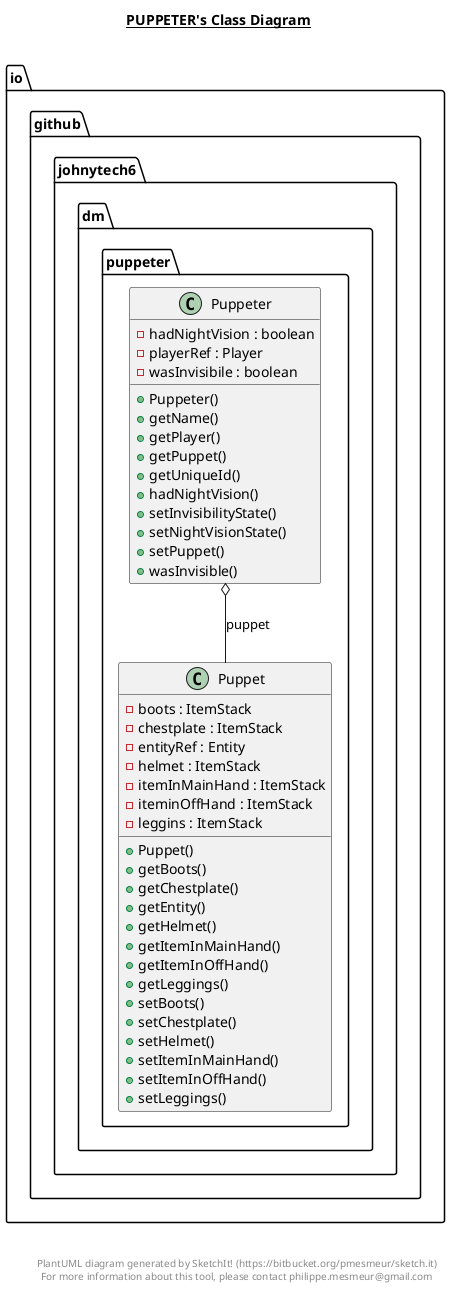 @startuml

title __PUPPETER's Class Diagram__\n

  namespace io.github.johnytech6 {
    namespace dm {
      namespace puppeter {
        class io.github.johnytech6.dm.puppeter.Puppet {
            - boots : ItemStack
            - chestplate : ItemStack
            - entityRef : Entity
            - helmet : ItemStack
            - itemInMainHand : ItemStack
            - iteminOffHand : ItemStack
            - leggins : ItemStack
            + Puppet()
            + getBoots()
            + getChestplate()
            + getEntity()
            + getHelmet()
            + getItemInMainHand()
            + getItemInOffHand()
            + getLeggings()
            + setBoots()
            + setChestplate()
            + setHelmet()
            + setItemInMainHand()
            + setItemInOffHand()
            + setLeggings()
        }
      }
    }
  }
  

  namespace io.github.johnytech6 {
    namespace dm {
      namespace puppeter {
        class io.github.johnytech6.dm.puppeter.Puppeter {
            - hadNightVision : boolean
            - playerRef : Player
            - wasInvisibile : boolean
            + Puppeter()
            + getName()
            + getPlayer()
            + getPuppet()
            + getUniqueId()
            + hadNightVision()
            + setInvisibilityState()
            + setNightVisionState()
            + setPuppet()
            + wasInvisible()
        }
      }
    }
  }
  

  io.github.johnytech6.dm.puppeter.Puppeter o-- io.github.johnytech6.dm.puppeter.Puppet : puppet


right footer


PlantUML diagram generated by SketchIt! (https://bitbucket.org/pmesmeur/sketch.it)
For more information about this tool, please contact philippe.mesmeur@gmail.com
endfooter

@enduml
